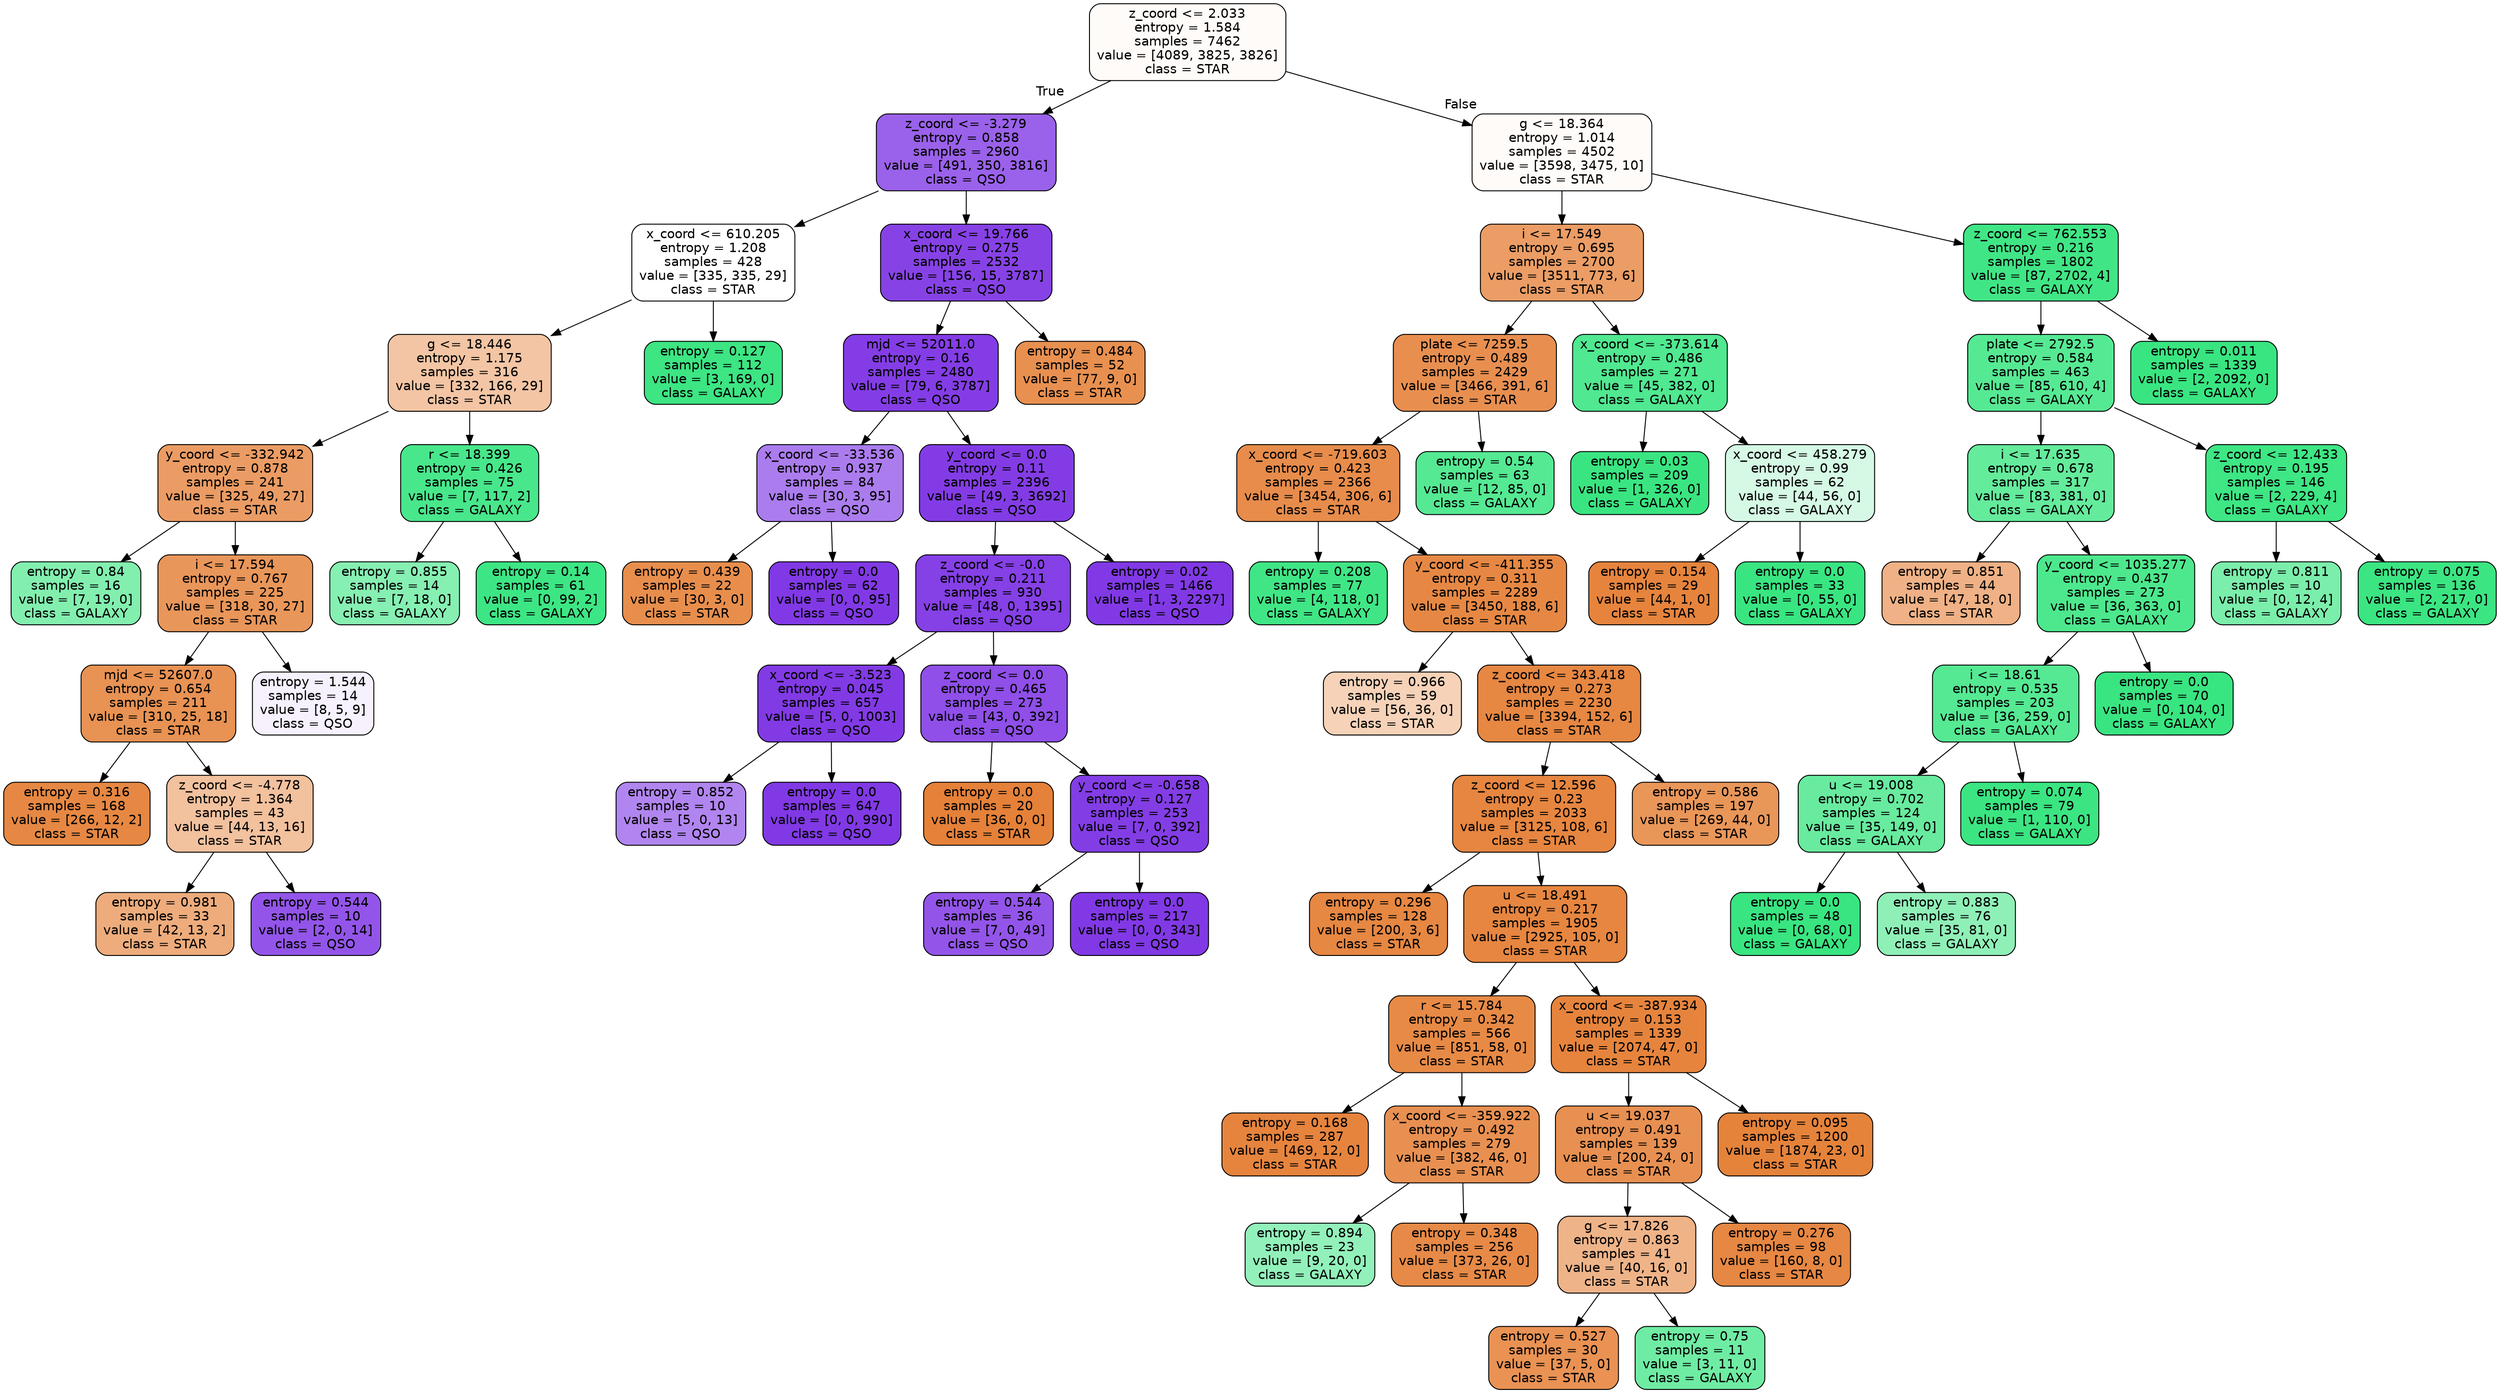 digraph Tree {
node [shape=box, style="filled, rounded", color="black", fontname=helvetica] ;
edge [fontname=helvetica] ;
0 [label="z_coord <= 2.033\nentropy = 1.584\nsamples = 7462\nvalue = [4089, 3825, 3826]\nclass = STAR", fillcolor="#fefbf8"] ;
1 [label="z_coord <= -3.279\nentropy = 0.858\nsamples = 2960\nvalue = [491, 350, 3816]\nclass = QSO", fillcolor="#9a61ea"] ;
0 -> 1 [labeldistance=2.5, labelangle=45, headlabel="True"] ;
5 [label="x_coord <= 610.205\nentropy = 1.208\nsamples = 428\nvalue = [335, 335, 29]\nclass = STAR", fillcolor="#ffffff"] ;
1 -> 5 ;
15 [label="g <= 18.446\nentropy = 1.175\nsamples = 316\nvalue = [332, 166, 29]\nclass = STAR", fillcolor="#f3c5a4"] ;
5 -> 15 ;
17 [label="y_coord <= -332.942\nentropy = 0.878\nsamples = 241\nvalue = [325, 49, 27]\nclass = STAR", fillcolor="#eb9c64"] ;
15 -> 17 ;
41 [label="entropy = 0.84\nsamples = 16\nvalue = [7, 19, 0]\nclass = GALAXY", fillcolor="#82efaf"] ;
17 -> 41 ;
42 [label="i <= 17.594\nentropy = 0.767\nsamples = 225\nvalue = [318, 30, 27]\nclass = STAR", fillcolor="#e9965a"] ;
17 -> 42 ;
49 [label="mjd <= 52607.0\nentropy = 0.654\nsamples = 211\nvalue = [310, 25, 18]\nclass = STAR", fillcolor="#e89253"] ;
42 -> 49 ;
51 [label="entropy = 0.316\nsamples = 168\nvalue = [266, 12, 2]\nclass = STAR", fillcolor="#e68843"] ;
49 -> 51 ;
52 [label="z_coord <= -4.778\nentropy = 1.364\nsamples = 43\nvalue = [44, 13, 16]\nclass = STAR", fillcolor="#f2c19e"] ;
49 -> 52 ;
53 [label="entropy = 0.981\nsamples = 33\nvalue = [42, 13, 2]\nclass = STAR", fillcolor="#eeac7c"] ;
52 -> 53 ;
54 [label="entropy = 0.544\nsamples = 10\nvalue = [2, 0, 14]\nclass = QSO", fillcolor="#9355e9"] ;
52 -> 54 ;
50 [label="entropy = 1.544\nsamples = 14\nvalue = [8, 5, 9]\nclass = QSO", fillcolor="#f6f1fd"] ;
42 -> 50 ;
18 [label="r <= 18.399\nentropy = 0.426\nsamples = 75\nvalue = [7, 117, 2]\nclass = GALAXY", fillcolor="#48e78b"] ;
15 -> 18 ;
65 [label="entropy = 0.855\nsamples = 14\nvalue = [7, 18, 0]\nclass = GALAXY", fillcolor="#86efb2"] ;
18 -> 65 ;
66 [label="entropy = 0.14\nsamples = 61\nvalue = [0, 99, 2]\nclass = GALAXY", fillcolor="#3de684"] ;
18 -> 66 ;
16 [label="entropy = 0.127\nsamples = 112\nvalue = [3, 169, 0]\nclass = GALAXY", fillcolor="#3de583"] ;
5 -> 16 ;
6 [label="x_coord <= 19.766\nentropy = 0.275\nsamples = 2532\nvalue = [156, 15, 3787]\nclass = QSO", fillcolor="#8742e6"] ;
1 -> 6 ;
9 [label="mjd <= 52011.0\nentropy = 0.16\nsamples = 2480\nvalue = [79, 6, 3787]\nclass = QSO", fillcolor="#843de6"] ;
6 -> 9 ;
25 [label="x_coord <= -33.536\nentropy = 0.937\nsamples = 84\nvalue = [30, 3, 95]\nclass = QSO", fillcolor="#ab7cee"] ;
9 -> 25 ;
27 [label="entropy = 0.439\nsamples = 22\nvalue = [30, 3, 0]\nclass = STAR", fillcolor="#e88e4d"] ;
25 -> 27 ;
28 [label="entropy = 0.0\nsamples = 62\nvalue = [0, 0, 95]\nclass = QSO", fillcolor="#8139e5"] ;
25 -> 28 ;
26 [label="y_coord <= 0.0\nentropy = 0.11\nsamples = 2396\nvalue = [49, 3, 3692]\nclass = QSO", fillcolor="#833ce5"] ;
9 -> 26 ;
31 [label="z_coord <= -0.0\nentropy = 0.211\nsamples = 930\nvalue = [48, 0, 1395]\nclass = QSO", fillcolor="#8540e6"] ;
26 -> 31 ;
33 [label="x_coord <= -3.523\nentropy = 0.045\nsamples = 657\nvalue = [5, 0, 1003]\nclass = QSO", fillcolor="#823ae5"] ;
31 -> 33 ;
45 [label="entropy = 0.852\nsamples = 10\nvalue = [5, 0, 13]\nclass = QSO", fillcolor="#b185ef"] ;
33 -> 45 ;
46 [label="entropy = 0.0\nsamples = 647\nvalue = [0, 0, 990]\nclass = QSO", fillcolor="#8139e5"] ;
33 -> 46 ;
34 [label="z_coord <= 0.0\nentropy = 0.465\nsamples = 273\nvalue = [43, 0, 392]\nclass = QSO", fillcolor="#8f4fe8"] ;
31 -> 34 ;
35 [label="entropy = 0.0\nsamples = 20\nvalue = [36, 0, 0]\nclass = STAR", fillcolor="#e58139"] ;
34 -> 35 ;
36 [label="y_coord <= -0.658\nentropy = 0.127\nsamples = 253\nvalue = [7, 0, 392]\nclass = QSO", fillcolor="#833de5"] ;
34 -> 36 ;
59 [label="entropy = 0.544\nsamples = 36\nvalue = [7, 0, 49]\nclass = QSO", fillcolor="#9355e9"] ;
36 -> 59 ;
60 [label="entropy = 0.0\nsamples = 217\nvalue = [0, 0, 343]\nclass = QSO", fillcolor="#8139e5"] ;
36 -> 60 ;
32 [label="entropy = 0.02\nsamples = 1466\nvalue = [1, 3, 2297]\nclass = QSO", fillcolor="#8139e5"] ;
26 -> 32 ;
10 [label="entropy = 0.484\nsamples = 52\nvalue = [77, 9, 0]\nclass = STAR", fillcolor="#e89050"] ;
6 -> 10 ;
2 [label="g <= 18.364\nentropy = 1.014\nsamples = 4502\nvalue = [3598, 3475, 10]\nclass = STAR", fillcolor="#fefbf8"] ;
0 -> 2 [labeldistance=2.5, labelangle=-45, headlabel="False"] ;
3 [label="i <= 17.549\nentropy = 0.695\nsamples = 2700\nvalue = [3511, 773, 6]\nclass = STAR", fillcolor="#eb9d65"] ;
2 -> 3 ;
7 [label="plate <= 7259.5\nentropy = 0.489\nsamples = 2429\nvalue = [3466, 391, 6]\nclass = STAR", fillcolor="#e88f50"] ;
3 -> 7 ;
11 [label="x_coord <= -719.603\nentropy = 0.423\nsamples = 2366\nvalue = [3454, 306, 6]\nclass = STAR", fillcolor="#e78c4b"] ;
7 -> 11 ;
13 [label="entropy = 0.208\nsamples = 77\nvalue = [4, 118, 0]\nclass = GALAXY", fillcolor="#40e685"] ;
11 -> 13 ;
14 [label="y_coord <= -411.355\nentropy = 0.311\nsamples = 2289\nvalue = [3450, 188, 6]\nclass = STAR", fillcolor="#e68844"] ;
11 -> 14 ;
29 [label="entropy = 0.966\nsamples = 59\nvalue = [56, 36, 0]\nclass = STAR", fillcolor="#f6d2b8"] ;
14 -> 29 ;
30 [label="z_coord <= 343.418\nentropy = 0.273\nsamples = 2230\nvalue = [3394, 152, 6]\nclass = STAR", fillcolor="#e68742"] ;
14 -> 30 ;
43 [label="z_coord <= 12.596\nentropy = 0.23\nsamples = 2033\nvalue = [3125, 108, 6]\nclass = STAR", fillcolor="#e68640"] ;
30 -> 43 ;
47 [label="entropy = 0.296\nsamples = 128\nvalue = [200, 3, 6]\nclass = STAR", fillcolor="#e68742"] ;
43 -> 47 ;
48 [label="u <= 18.491\nentropy = 0.217\nsamples = 1905\nvalue = [2925, 105, 0]\nclass = STAR", fillcolor="#e68640"] ;
43 -> 48 ;
55 [label="r <= 15.784\nentropy = 0.342\nsamples = 566\nvalue = [851, 58, 0]\nclass = STAR", fillcolor="#e78a46"] ;
48 -> 55 ;
61 [label="entropy = 0.168\nsamples = 287\nvalue = [469, 12, 0]\nclass = STAR", fillcolor="#e6843e"] ;
55 -> 61 ;
62 [label="x_coord <= -359.922\nentropy = 0.492\nsamples = 279\nvalue = [382, 46, 0]\nclass = STAR", fillcolor="#e89051"] ;
55 -> 62 ;
63 [label="entropy = 0.894\nsamples = 23\nvalue = [9, 20, 0]\nclass = GALAXY", fillcolor="#92f1ba"] ;
62 -> 63 ;
64 [label="entropy = 0.348\nsamples = 256\nvalue = [373, 26, 0]\nclass = STAR", fillcolor="#e78a47"] ;
62 -> 64 ;
56 [label="x_coord <= -387.934\nentropy = 0.153\nsamples = 1339\nvalue = [2074, 47, 0]\nclass = STAR", fillcolor="#e6843d"] ;
48 -> 56 ;
57 [label="u <= 19.037\nentropy = 0.491\nsamples = 139\nvalue = [200, 24, 0]\nclass = STAR", fillcolor="#e89051"] ;
56 -> 57 ;
75 [label="g <= 17.826\nentropy = 0.863\nsamples = 41\nvalue = [40, 16, 0]\nclass = STAR", fillcolor="#efb388"] ;
57 -> 75 ;
77 [label="entropy = 0.527\nsamples = 30\nvalue = [37, 5, 0]\nclass = STAR", fillcolor="#e99254"] ;
75 -> 77 ;
78 [label="entropy = 0.75\nsamples = 11\nvalue = [3, 11, 0]\nclass = GALAXY", fillcolor="#6feca3"] ;
75 -> 78 ;
76 [label="entropy = 0.276\nsamples = 98\nvalue = [160, 8, 0]\nclass = STAR", fillcolor="#e68743"] ;
57 -> 76 ;
58 [label="entropy = 0.095\nsamples = 1200\nvalue = [1874, 23, 0]\nclass = STAR", fillcolor="#e5833b"] ;
56 -> 58 ;
44 [label="entropy = 0.586\nsamples = 197\nvalue = [269, 44, 0]\nclass = STAR", fillcolor="#e99659"] ;
30 -> 44 ;
12 [label="entropy = 0.54\nsamples = 63\nvalue = [12, 85, 0]\nclass = GALAXY", fillcolor="#55e993"] ;
7 -> 12 ;
8 [label="x_coord <= -373.614\nentropy = 0.486\nsamples = 271\nvalue = [45, 382, 0]\nclass = GALAXY", fillcolor="#50e890"] ;
3 -> 8 ;
21 [label="entropy = 0.03\nsamples = 209\nvalue = [1, 326, 0]\nclass = GALAXY", fillcolor="#3ae581"] ;
8 -> 21 ;
22 [label="x_coord <= 458.279\nentropy = 0.99\nsamples = 62\nvalue = [44, 56, 0]\nclass = GALAXY", fillcolor="#d5f9e4"] ;
8 -> 22 ;
23 [label="entropy = 0.154\nsamples = 29\nvalue = [44, 1, 0]\nclass = STAR", fillcolor="#e6843d"] ;
22 -> 23 ;
24 [label="entropy = 0.0\nsamples = 33\nvalue = [0, 55, 0]\nclass = GALAXY", fillcolor="#39e581"] ;
22 -> 24 ;
4 [label="z_coord <= 762.553\nentropy = 0.216\nsamples = 1802\nvalue = [87, 2702, 4]\nclass = GALAXY", fillcolor="#40e685"] ;
2 -> 4 ;
19 [label="plate <= 2792.5\nentropy = 0.584\nsamples = 463\nvalue = [85, 610, 4]\nclass = GALAXY", fillcolor="#56e993"] ;
4 -> 19 ;
37 [label="i <= 17.635\nentropy = 0.678\nsamples = 317\nvalue = [83, 381, 0]\nclass = GALAXY", fillcolor="#64eb9c"] ;
19 -> 37 ;
39 [label="entropy = 0.851\nsamples = 44\nvalue = [47, 18, 0]\nclass = STAR", fillcolor="#efb185"] ;
37 -> 39 ;
40 [label="y_coord <= 1035.277\nentropy = 0.437\nsamples = 273\nvalue = [36, 363, 0]\nclass = GALAXY", fillcolor="#4de88d"] ;
37 -> 40 ;
67 [label="i <= 18.61\nentropy = 0.535\nsamples = 203\nvalue = [36, 259, 0]\nclass = GALAXY", fillcolor="#55e993"] ;
40 -> 67 ;
69 [label="u <= 19.008\nentropy = 0.702\nsamples = 124\nvalue = [35, 149, 0]\nclass = GALAXY", fillcolor="#68eb9f"] ;
67 -> 69 ;
71 [label="entropy = 0.0\nsamples = 48\nvalue = [0, 68, 0]\nclass = GALAXY", fillcolor="#39e581"] ;
69 -> 71 ;
72 [label="entropy = 0.883\nsamples = 76\nvalue = [35, 81, 0]\nclass = GALAXY", fillcolor="#8ff0b7"] ;
69 -> 72 ;
70 [label="entropy = 0.074\nsamples = 79\nvalue = [1, 110, 0]\nclass = GALAXY", fillcolor="#3be582"] ;
67 -> 70 ;
68 [label="entropy = 0.0\nsamples = 70\nvalue = [0, 104, 0]\nclass = GALAXY", fillcolor="#39e581"] ;
40 -> 68 ;
38 [label="z_coord <= 12.433\nentropy = 0.195\nsamples = 146\nvalue = [2, 229, 4]\nclass = GALAXY", fillcolor="#3ee684"] ;
19 -> 38 ;
73 [label="entropy = 0.811\nsamples = 10\nvalue = [0, 12, 4]\nclass = GALAXY", fillcolor="#7beeab"] ;
38 -> 73 ;
74 [label="entropy = 0.075\nsamples = 136\nvalue = [2, 217, 0]\nclass = GALAXY", fillcolor="#3be582"] ;
38 -> 74 ;
20 [label="entropy = 0.011\nsamples = 1339\nvalue = [2, 2092, 0]\nclass = GALAXY", fillcolor="#39e581"] ;
4 -> 20 ;
}